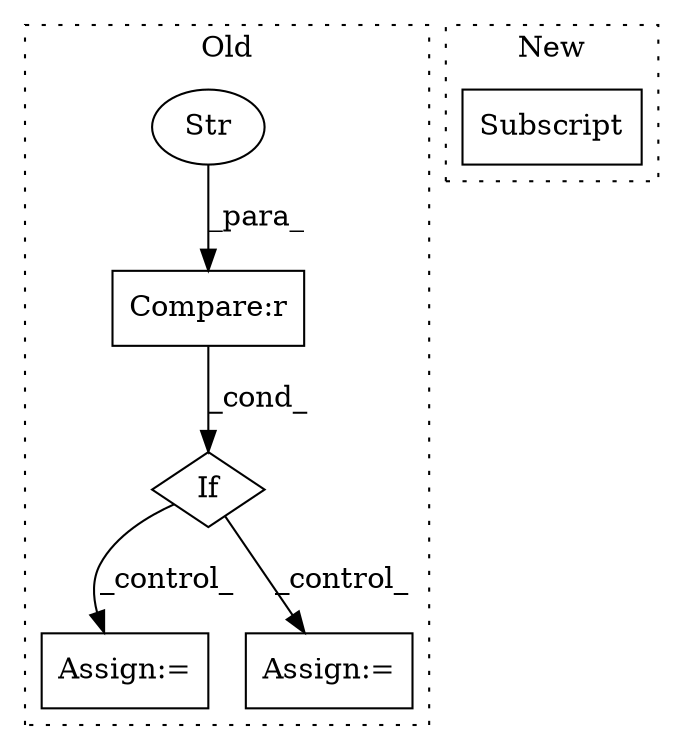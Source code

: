 digraph G {
subgraph cluster0 {
1 [label="If" a="96" s="4128,4150" l="3,14" shape="diamond"];
3 [label="Compare:r" a="40" s="4131" l="19" shape="box"];
4 [label="Assign:=" a="68" s="4172" l="3" shape="box"];
5 [label="Assign:=" a="68" s="4379" l="3" shape="box"];
6 [label="Str" a="66" s="4143" l="7" shape="ellipse"];
label = "Old";
style="dotted";
}
subgraph cluster1 {
2 [label="Subscript" a="63" s="2284,0" l="10,0" shape="box"];
label = "New";
style="dotted";
}
1 -> 4 [label="_control_"];
1 -> 5 [label="_control_"];
3 -> 1 [label="_cond_"];
6 -> 3 [label="_para_"];
}